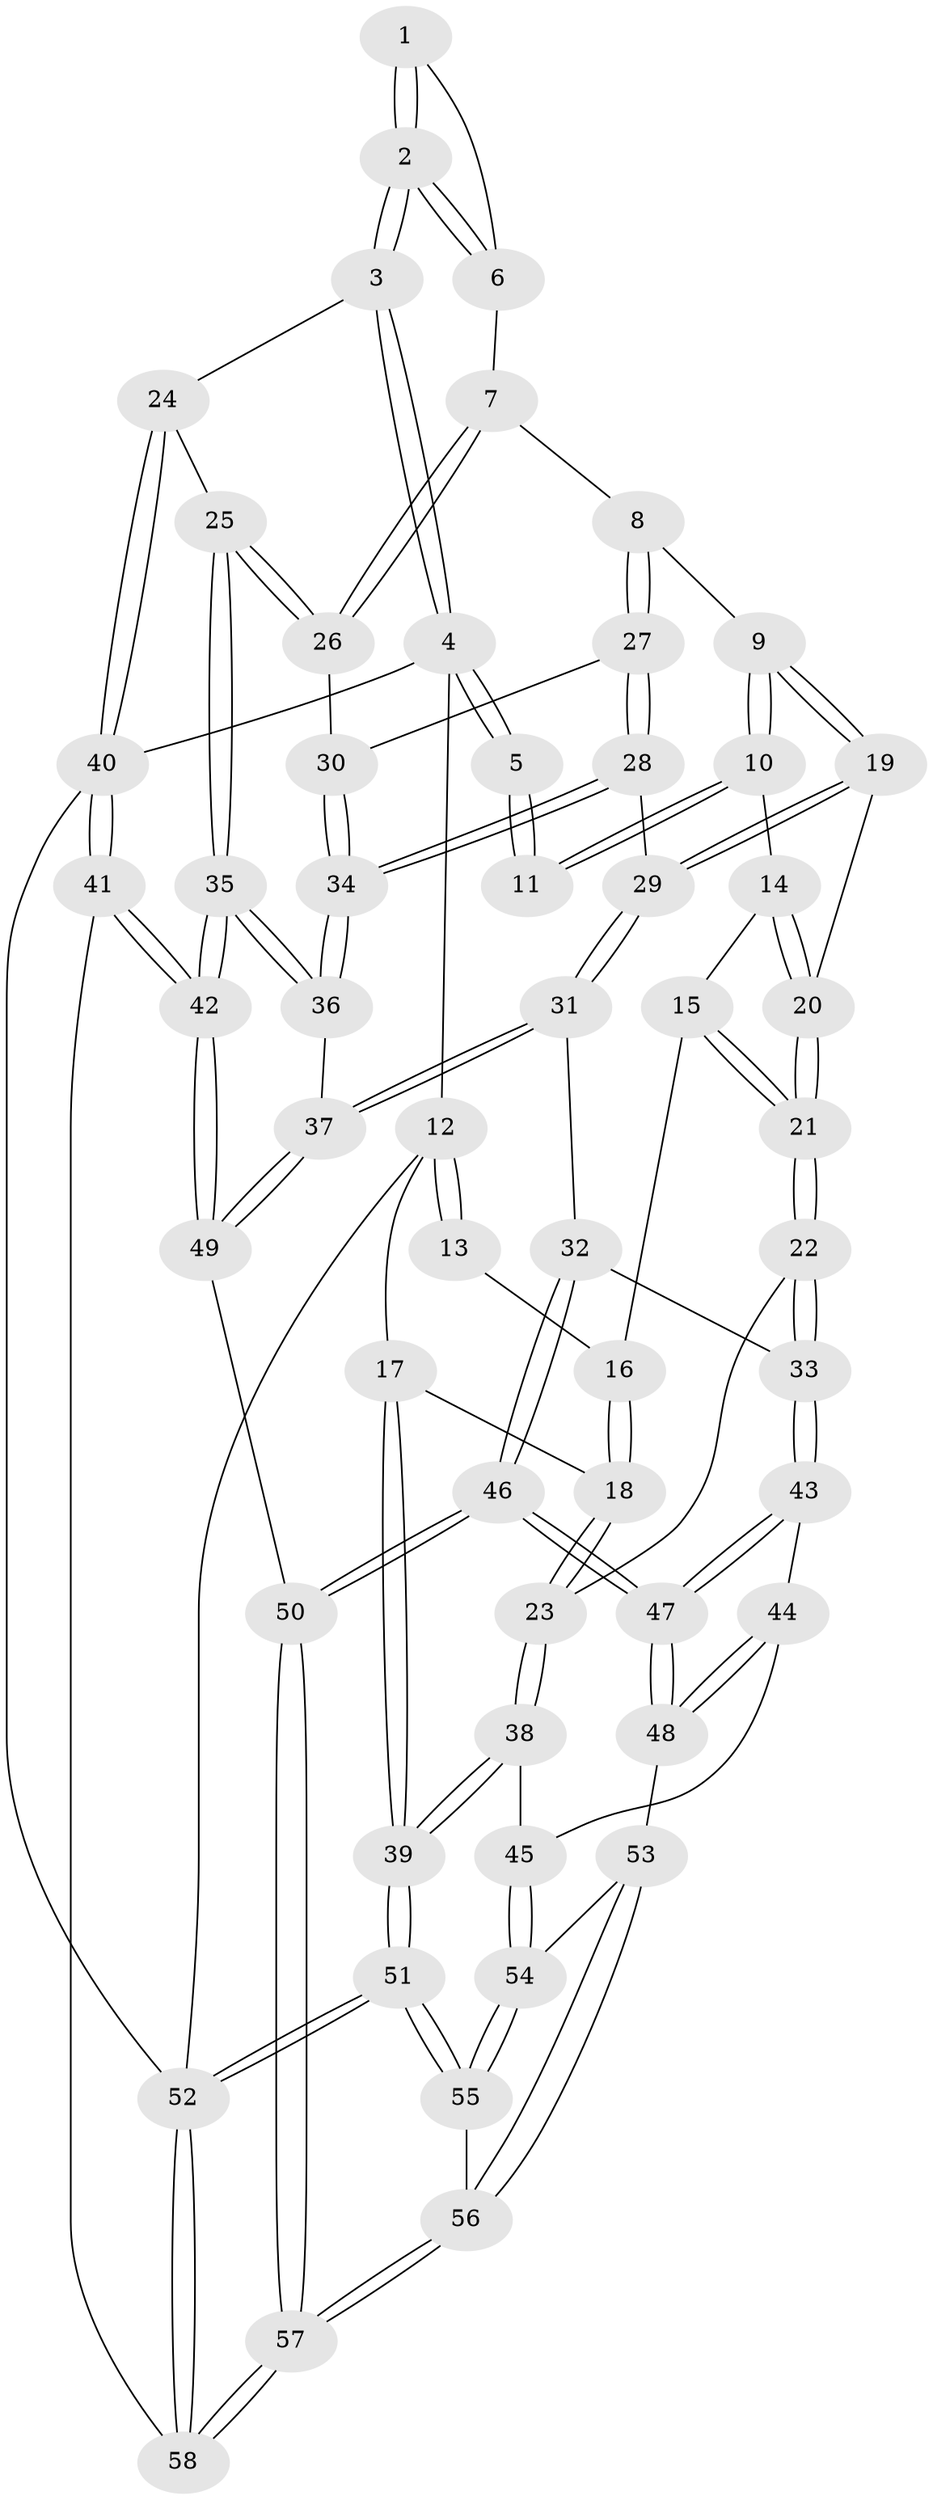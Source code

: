 // Generated by graph-tools (version 1.1) at 2025/11/02/27/25 16:11:54]
// undirected, 58 vertices, 142 edges
graph export_dot {
graph [start="1"]
  node [color=gray90,style=filled];
  1 [pos="+0.6357551418024898+0"];
  2 [pos="+1+0.13733495168709844"];
  3 [pos="+1+0.14718117447704127"];
  4 [pos="+1+0"];
  5 [pos="+0.5636808961407396+0"];
  6 [pos="+0.7727230751463291+0.15501030886515071"];
  7 [pos="+0.7646931373499262+0.17258388438039177"];
  8 [pos="+0.6593594899824239+0.23437790155101998"];
  9 [pos="+0.6258106877778198+0.22352296434266347"];
  10 [pos="+0.5142856094143751+0.027519868251385853"];
  11 [pos="+0.5494207360326219+0"];
  12 [pos="+0+0"];
  13 [pos="+0.21260423248481222+0"];
  14 [pos="+0.49853442312382956+0.05845747181866915"];
  15 [pos="+0.29881692290453044+0.16298611545245087"];
  16 [pos="+0.18685618930176018+0.03514437772394168"];
  17 [pos="+0+0.2456304246781599"];
  18 [pos="+0.0700761729596829+0.24023848380316382"];
  19 [pos="+0.5110631492577551+0.30506537388084914"];
  20 [pos="+0.4395568015812682+0.27791728222258716"];
  21 [pos="+0.3344674531644227+0.32894307418075597"];
  22 [pos="+0.26193600102969844+0.41594599481173833"];
  23 [pos="+0.2533954659172767+0.4151692431736227"];
  24 [pos="+1+0.28839331175333255"];
  25 [pos="+1+0.3195247975425658"];
  26 [pos="+0.8038955029245248+0.34949586411426015"];
  27 [pos="+0.6711642806558917+0.31590883839718353"];
  28 [pos="+0.5865449431434107+0.39009286794360903"];
  29 [pos="+0.5862268019744504+0.390263621534843"];
  30 [pos="+0.794812749571888+0.3574482758208898"];
  31 [pos="+0.5662886337055794+0.5740970058353132"];
  32 [pos="+0.3972066787045058+0.5447017250516026"];
  33 [pos="+0.35208472151033643+0.5312354362013703"];
  34 [pos="+0.7760238256509+0.41174717377724296"];
  35 [pos="+0.7737215754842144+0.6630298217481796"];
  36 [pos="+0.7545301986848556+0.6511341895003021"];
  37 [pos="+0.6318448447582087+0.6317505505194152"];
  38 [pos="+0+0.6346599570069956"];
  39 [pos="+0+0.6528482055285908"];
  40 [pos="+1+1"];
  41 [pos="+1+1"];
  42 [pos="+1+1"];
  43 [pos="+0.3093597173671037+0.6340216026576241"];
  44 [pos="+0.278285434351246+0.6626787921946806"];
  45 [pos="+0.1405469482620844+0.7356877830442875"];
  46 [pos="+0.427150201324765+0.8652091777549868"];
  47 [pos="+0.395978485940987+0.8446413044495275"];
  48 [pos="+0.2847357785520343+0.8203534993338635"];
  49 [pos="+0.47031254226284586+0.8484219026532793"];
  50 [pos="+0.42764676309338806+0.8656348647863508"];
  51 [pos="+0+1"];
  52 [pos="+0+1"];
  53 [pos="+0.23186388831182925+0.8253630030635584"];
  54 [pos="+0.16200503896680002+0.7785720245492223"];
  55 [pos="+0.10061671367410392+0.9190485488069565"];
  56 [pos="+0.21402802905452706+0.9439948060703927"];
  57 [pos="+0.34827086503759197+1"];
  58 [pos="+0.35002692001747604+1"];
  1 -- 2;
  1 -- 2;
  1 -- 6;
  2 -- 3;
  2 -- 3;
  2 -- 6;
  2 -- 6;
  3 -- 4;
  3 -- 4;
  3 -- 24;
  4 -- 5;
  4 -- 5;
  4 -- 12;
  4 -- 40;
  5 -- 11;
  5 -- 11;
  6 -- 7;
  7 -- 8;
  7 -- 26;
  7 -- 26;
  8 -- 9;
  8 -- 27;
  8 -- 27;
  9 -- 10;
  9 -- 10;
  9 -- 19;
  9 -- 19;
  10 -- 11;
  10 -- 11;
  10 -- 14;
  12 -- 13;
  12 -- 13;
  12 -- 17;
  12 -- 52;
  13 -- 16;
  14 -- 15;
  14 -- 20;
  14 -- 20;
  15 -- 16;
  15 -- 21;
  15 -- 21;
  16 -- 18;
  16 -- 18;
  17 -- 18;
  17 -- 39;
  17 -- 39;
  18 -- 23;
  18 -- 23;
  19 -- 20;
  19 -- 29;
  19 -- 29;
  20 -- 21;
  20 -- 21;
  21 -- 22;
  21 -- 22;
  22 -- 23;
  22 -- 33;
  22 -- 33;
  23 -- 38;
  23 -- 38;
  24 -- 25;
  24 -- 40;
  24 -- 40;
  25 -- 26;
  25 -- 26;
  25 -- 35;
  25 -- 35;
  26 -- 30;
  27 -- 28;
  27 -- 28;
  27 -- 30;
  28 -- 29;
  28 -- 34;
  28 -- 34;
  29 -- 31;
  29 -- 31;
  30 -- 34;
  30 -- 34;
  31 -- 32;
  31 -- 37;
  31 -- 37;
  32 -- 33;
  32 -- 46;
  32 -- 46;
  33 -- 43;
  33 -- 43;
  34 -- 36;
  34 -- 36;
  35 -- 36;
  35 -- 36;
  35 -- 42;
  35 -- 42;
  36 -- 37;
  37 -- 49;
  37 -- 49;
  38 -- 39;
  38 -- 39;
  38 -- 45;
  39 -- 51;
  39 -- 51;
  40 -- 41;
  40 -- 41;
  40 -- 52;
  41 -- 42;
  41 -- 42;
  41 -- 58;
  42 -- 49;
  42 -- 49;
  43 -- 44;
  43 -- 47;
  43 -- 47;
  44 -- 45;
  44 -- 48;
  44 -- 48;
  45 -- 54;
  45 -- 54;
  46 -- 47;
  46 -- 47;
  46 -- 50;
  46 -- 50;
  47 -- 48;
  47 -- 48;
  48 -- 53;
  49 -- 50;
  50 -- 57;
  50 -- 57;
  51 -- 52;
  51 -- 52;
  51 -- 55;
  51 -- 55;
  52 -- 58;
  52 -- 58;
  53 -- 54;
  53 -- 56;
  53 -- 56;
  54 -- 55;
  54 -- 55;
  55 -- 56;
  56 -- 57;
  56 -- 57;
  57 -- 58;
  57 -- 58;
}

